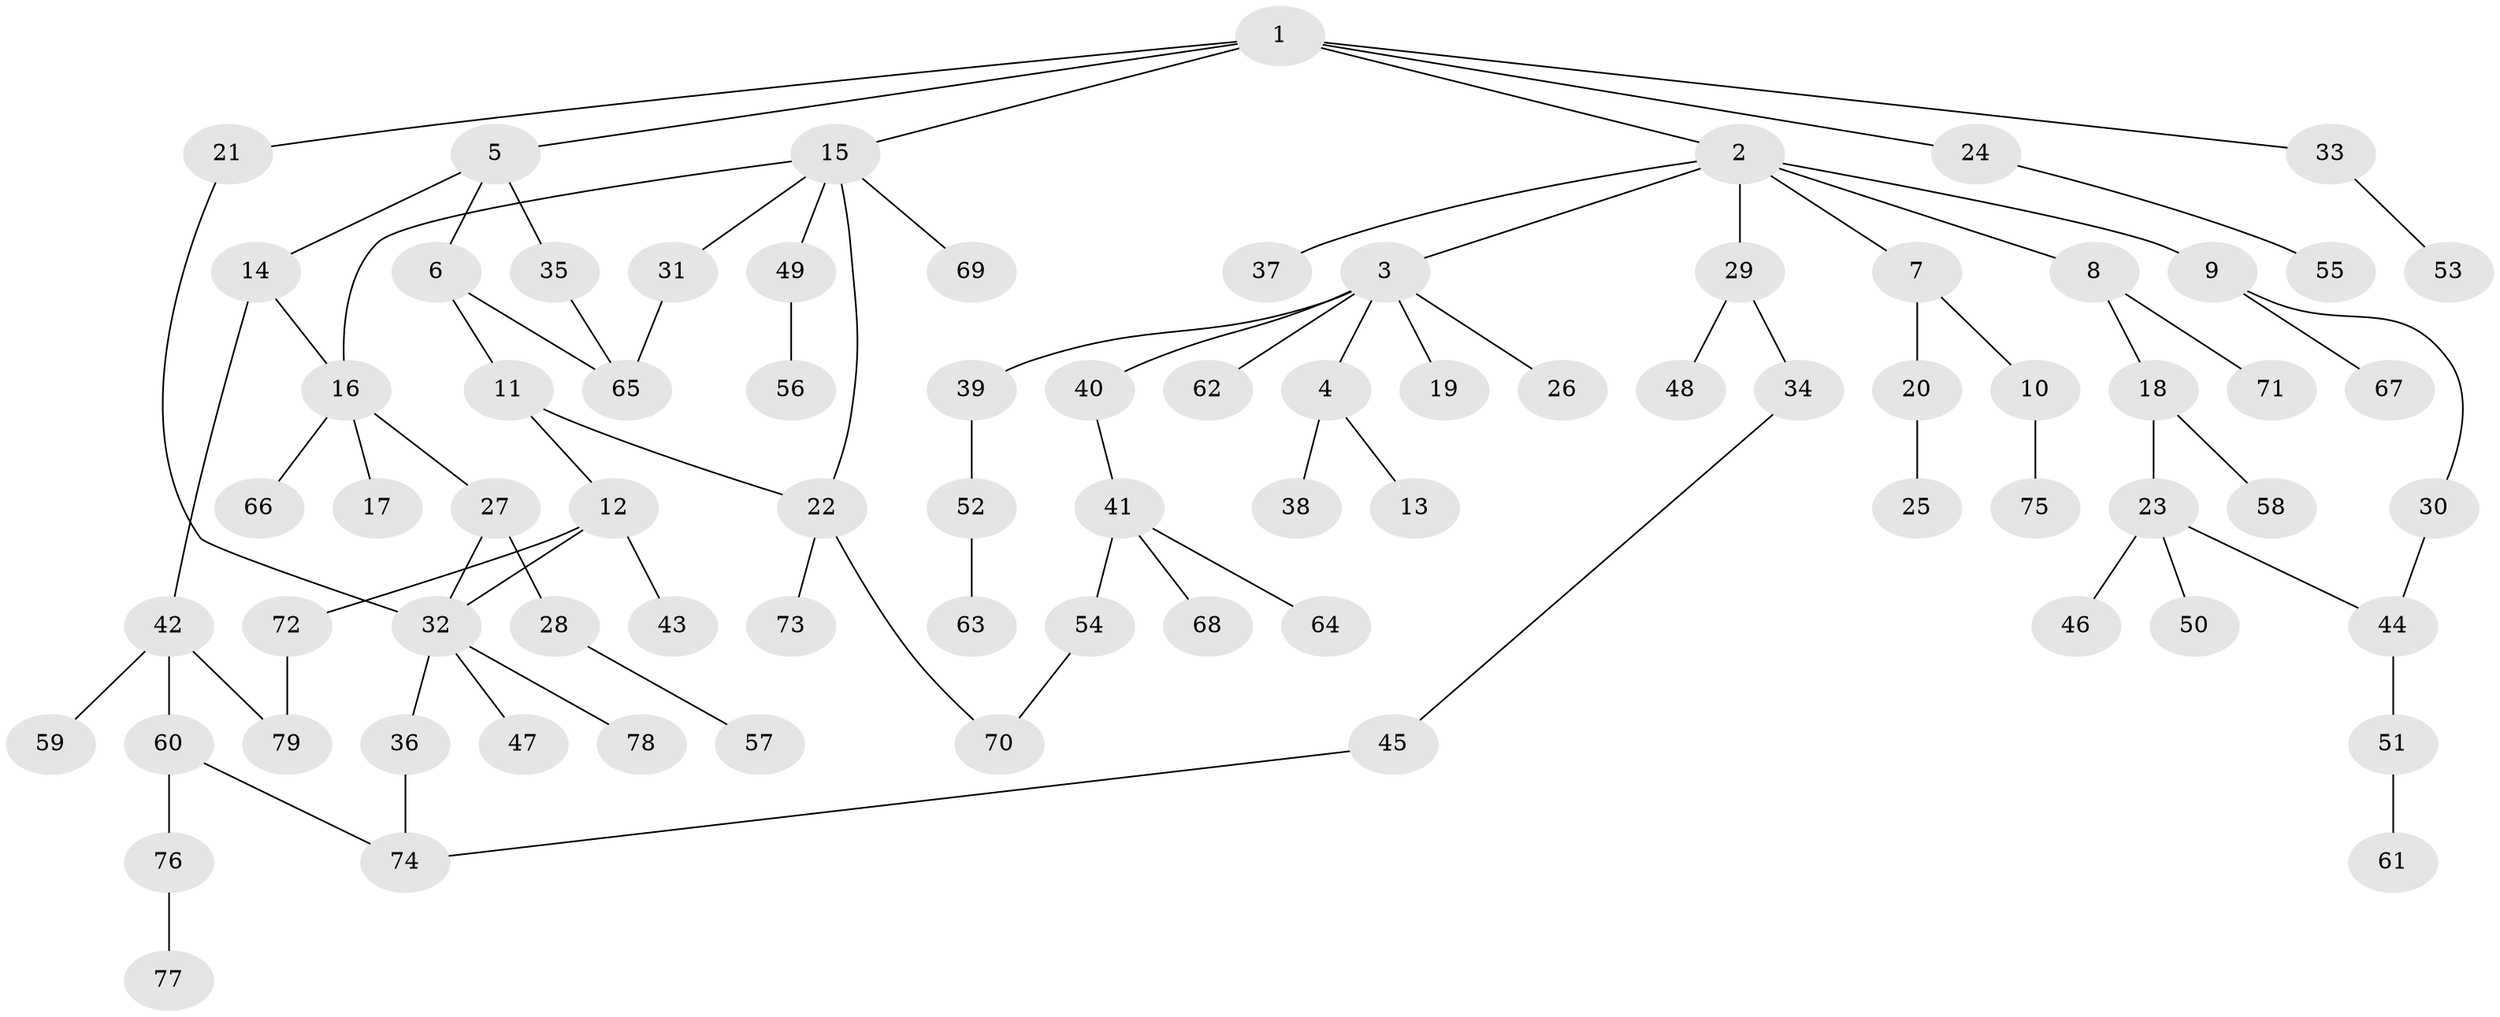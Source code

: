 // Generated by graph-tools (version 1.1) at 2025/34/03/09/25 02:34:03]
// undirected, 79 vertices, 89 edges
graph export_dot {
graph [start="1"]
  node [color=gray90,style=filled];
  1;
  2;
  3;
  4;
  5;
  6;
  7;
  8;
  9;
  10;
  11;
  12;
  13;
  14;
  15;
  16;
  17;
  18;
  19;
  20;
  21;
  22;
  23;
  24;
  25;
  26;
  27;
  28;
  29;
  30;
  31;
  32;
  33;
  34;
  35;
  36;
  37;
  38;
  39;
  40;
  41;
  42;
  43;
  44;
  45;
  46;
  47;
  48;
  49;
  50;
  51;
  52;
  53;
  54;
  55;
  56;
  57;
  58;
  59;
  60;
  61;
  62;
  63;
  64;
  65;
  66;
  67;
  68;
  69;
  70;
  71;
  72;
  73;
  74;
  75;
  76;
  77;
  78;
  79;
  1 -- 2;
  1 -- 5;
  1 -- 15;
  1 -- 21;
  1 -- 24;
  1 -- 33;
  2 -- 3;
  2 -- 7;
  2 -- 8;
  2 -- 9;
  2 -- 29;
  2 -- 37;
  3 -- 4;
  3 -- 19;
  3 -- 26;
  3 -- 39;
  3 -- 40;
  3 -- 62;
  4 -- 13;
  4 -- 38;
  5 -- 6;
  5 -- 14;
  5 -- 35;
  6 -- 11;
  6 -- 65;
  7 -- 10;
  7 -- 20;
  8 -- 18;
  8 -- 71;
  9 -- 30;
  9 -- 67;
  10 -- 75;
  11 -- 12;
  11 -- 22;
  12 -- 32;
  12 -- 43;
  12 -- 72;
  14 -- 16;
  14 -- 42;
  15 -- 22;
  15 -- 31;
  15 -- 49;
  15 -- 69;
  15 -- 16;
  16 -- 17;
  16 -- 27;
  16 -- 66;
  18 -- 23;
  18 -- 58;
  20 -- 25;
  21 -- 32;
  22 -- 73;
  22 -- 70;
  23 -- 44;
  23 -- 46;
  23 -- 50;
  24 -- 55;
  27 -- 28;
  27 -- 32;
  28 -- 57;
  29 -- 34;
  29 -- 48;
  30 -- 44;
  31 -- 65;
  32 -- 36;
  32 -- 47;
  32 -- 78;
  33 -- 53;
  34 -- 45;
  35 -- 65;
  36 -- 74;
  39 -- 52;
  40 -- 41;
  41 -- 54;
  41 -- 64;
  41 -- 68;
  42 -- 59;
  42 -- 60;
  42 -- 79;
  44 -- 51;
  45 -- 74;
  49 -- 56;
  51 -- 61;
  52 -- 63;
  54 -- 70;
  60 -- 76;
  60 -- 74;
  72 -- 79;
  76 -- 77;
}
